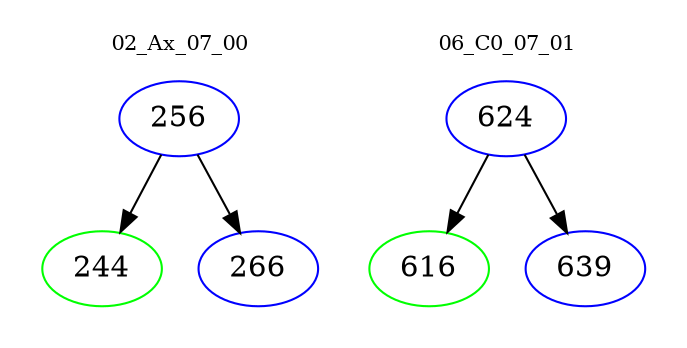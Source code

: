 digraph{
subgraph cluster_0 {
color = white
label = "02_Ax_07_00";
fontsize=10;
T0_256 [label="256", color="blue"]
T0_256 -> T0_244 [color="black"]
T0_244 [label="244", color="green"]
T0_256 -> T0_266 [color="black"]
T0_266 [label="266", color="blue"]
}
subgraph cluster_1 {
color = white
label = "06_C0_07_01";
fontsize=10;
T1_624 [label="624", color="blue"]
T1_624 -> T1_616 [color="black"]
T1_616 [label="616", color="green"]
T1_624 -> T1_639 [color="black"]
T1_639 [label="639", color="blue"]
}
}
